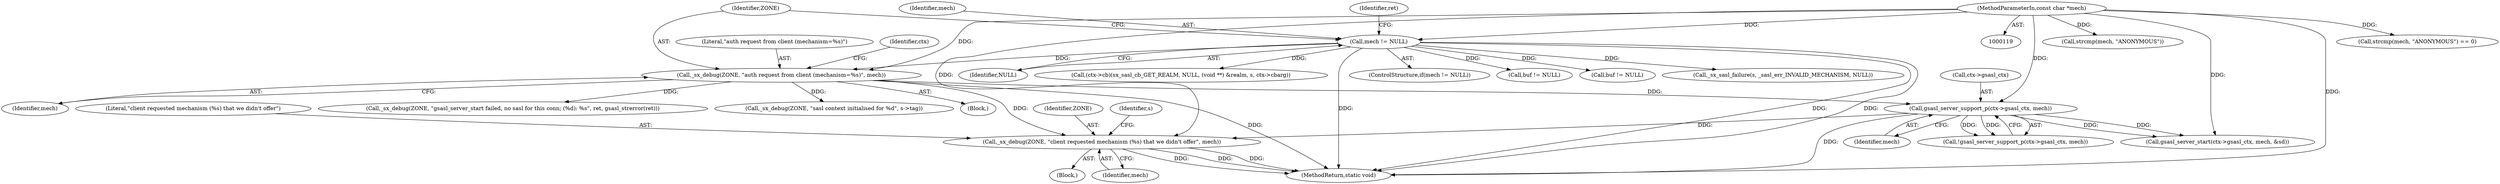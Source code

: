 digraph "0_jabberd2_8416ae54ecefa670534f27a31db71d048b9c7f16_0@pointer" {
"1000180" [label="(Call,_sx_debug(ZONE, \"client requested mechanism (%s) that we didn't offer\", mech))"];
"1000168" [label="(Call,_sx_debug(ZONE, \"auth request from client (mechanism=%s)\", mech))"];
"1000164" [label="(Call,mech != NULL)"];
"1000123" [label="(MethodParameterIn,const char *mech)"];
"1000174" [label="(Call,gsasl_server_support_p(ctx->gsasl_ctx, mech))"];
"1000173" [label="(Call,!gsasl_server_support_p(ctx->gsasl_ctx, mech))"];
"1000194" [label="(Call,gsasl_server_start(ctx->gsasl_ctx, mech, &sd))"];
"1000564" [label="(Call,buf != NULL)"];
"1000168" [label="(Call,_sx_debug(ZONE, \"auth request from client (mechanism=%s)\", mech))"];
"1000186" [label="(Call,_sx_sasl_failure(s, _sasl_err_INVALID_MECHANISM, NULL))"];
"1000123" [label="(MethodParameterIn,const char *mech)"];
"1000166" [label="(Identifier,NULL)"];
"1000182" [label="(Literal,\"client requested mechanism (%s) that we didn't offer\")"];
"1000174" [label="(Call,gsasl_server_support_p(ctx->gsasl_ctx, mech))"];
"1000164" [label="(Call,mech != NULL)"];
"1000171" [label="(Identifier,mech)"];
"1000183" [label="(Identifier,mech)"];
"1000415" [label="(Call,strcmp(mech, \"ANONYMOUS\"))"];
"1000178" [label="(Identifier,mech)"];
"1000792" [label="(MethodReturn,static void)"];
"1000176" [label="(Identifier,ctx)"];
"1000170" [label="(Literal,\"auth request from client (mechanism=%s)\")"];
"1000221" [label="(Call,(ctx->cb)(sx_sasl_cb_GET_REALM, NULL, (void **) &realm, s, ctx->cbarg))"];
"1000519" [label="(Identifier,ret)"];
"1000206" [label="(Call,_sx_debug(ZONE, \"gsasl_server_start failed, no sasl for this conn; (%d): %s\", ret, gsasl_strerror(ret)))"];
"1000175" [label="(Call,ctx->gsasl_ctx)"];
"1000180" [label="(Call,_sx_debug(ZONE, \"client requested mechanism (%s) that we didn't offer\", mech))"];
"1000163" [label="(ControlStructure,if(mech != NULL))"];
"1000396" [label="(Call,_sx_debug(ZONE, \"sasl context initialised for %d\", s->tag))"];
"1000179" [label="(Block,)"];
"1000586" [label="(Call,buf != NULL)"];
"1000181" [label="(Identifier,ZONE)"];
"1000167" [label="(Block,)"];
"1000185" [label="(Identifier,s)"];
"1000169" [label="(Identifier,ZONE)"];
"1000165" [label="(Identifier,mech)"];
"1000414" [label="(Call,strcmp(mech, \"ANONYMOUS\") == 0)"];
"1000180" -> "1000179"  [label="AST: "];
"1000180" -> "1000183"  [label="CFG: "];
"1000181" -> "1000180"  [label="AST: "];
"1000182" -> "1000180"  [label="AST: "];
"1000183" -> "1000180"  [label="AST: "];
"1000185" -> "1000180"  [label="CFG: "];
"1000180" -> "1000792"  [label="DDG: "];
"1000180" -> "1000792"  [label="DDG: "];
"1000180" -> "1000792"  [label="DDG: "];
"1000168" -> "1000180"  [label="DDG: "];
"1000174" -> "1000180"  [label="DDG: "];
"1000123" -> "1000180"  [label="DDG: "];
"1000168" -> "1000167"  [label="AST: "];
"1000168" -> "1000171"  [label="CFG: "];
"1000169" -> "1000168"  [label="AST: "];
"1000170" -> "1000168"  [label="AST: "];
"1000171" -> "1000168"  [label="AST: "];
"1000176" -> "1000168"  [label="CFG: "];
"1000168" -> "1000792"  [label="DDG: "];
"1000164" -> "1000168"  [label="DDG: "];
"1000123" -> "1000168"  [label="DDG: "];
"1000168" -> "1000174"  [label="DDG: "];
"1000168" -> "1000206"  [label="DDG: "];
"1000168" -> "1000396"  [label="DDG: "];
"1000164" -> "1000163"  [label="AST: "];
"1000164" -> "1000166"  [label="CFG: "];
"1000165" -> "1000164"  [label="AST: "];
"1000166" -> "1000164"  [label="AST: "];
"1000169" -> "1000164"  [label="CFG: "];
"1000519" -> "1000164"  [label="CFG: "];
"1000164" -> "1000792"  [label="DDG: "];
"1000164" -> "1000792"  [label="DDG: "];
"1000164" -> "1000792"  [label="DDG: "];
"1000123" -> "1000164"  [label="DDG: "];
"1000164" -> "1000186"  [label="DDG: "];
"1000164" -> "1000221"  [label="DDG: "];
"1000164" -> "1000564"  [label="DDG: "];
"1000164" -> "1000586"  [label="DDG: "];
"1000123" -> "1000119"  [label="AST: "];
"1000123" -> "1000792"  [label="DDG: "];
"1000123" -> "1000174"  [label="DDG: "];
"1000123" -> "1000194"  [label="DDG: "];
"1000123" -> "1000414"  [label="DDG: "];
"1000123" -> "1000415"  [label="DDG: "];
"1000174" -> "1000173"  [label="AST: "];
"1000174" -> "1000178"  [label="CFG: "];
"1000175" -> "1000174"  [label="AST: "];
"1000178" -> "1000174"  [label="AST: "];
"1000173" -> "1000174"  [label="CFG: "];
"1000174" -> "1000792"  [label="DDG: "];
"1000174" -> "1000173"  [label="DDG: "];
"1000174" -> "1000173"  [label="DDG: "];
"1000174" -> "1000194"  [label="DDG: "];
"1000174" -> "1000194"  [label="DDG: "];
}
